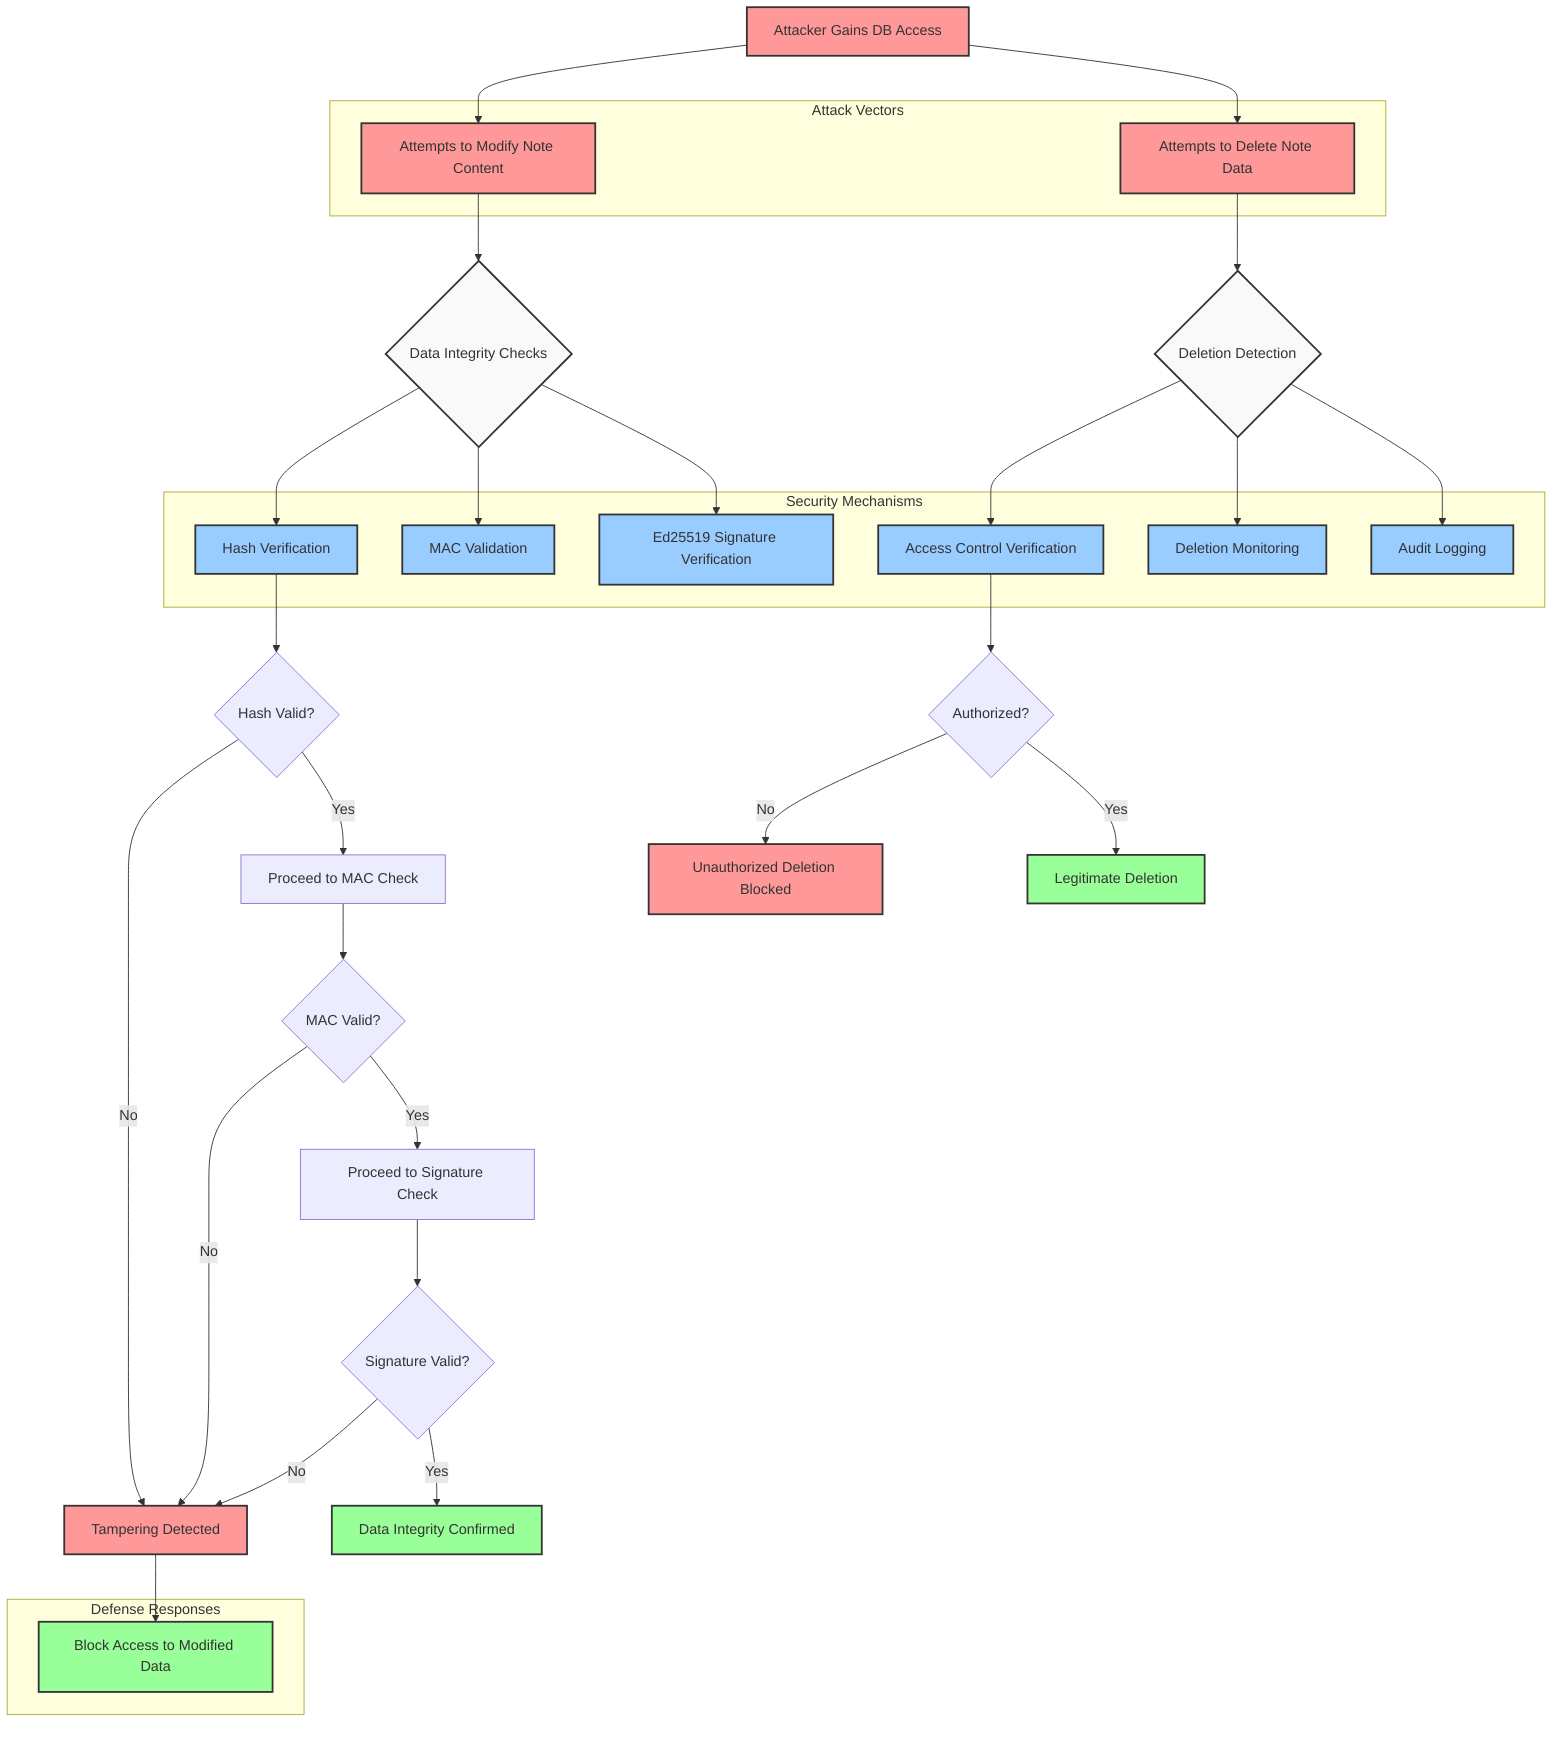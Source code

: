 flowchart TD
    A[Attacker Gains DB Access] --> B[Attempts to Modify Note Content]
    A --> C[Attempts to Delete Note Data]
    
    B --> D{Data Integrity Checks}
    D --> D1[Hash Verification]
    D --> D2[MAC Validation]
    D --> D3[Ed25519 Signature Verification]
    
    D1 --> E{Hash Valid?}
    E -- No --> F[Tampering Detected]
    E -- Yes --> G[Proceed to MAC Check]
    
    G --> H{MAC Valid?}
    H -- No --> F
    H -- Yes --> I[Proceed to Signature Check]
    
    I --> J{Signature Valid?}
    J -- No --> F
    J -- Yes --> K[Data Integrity Confirmed]
    
    C --> L{Deletion Detection}
    L --> L1[Access Control Verification]
    L --> L2[Deletion Monitoring]
    L --> L3[Audit Logging]
    
    L1 --> M{Authorized?}
    M -- No --> N[Unauthorized Deletion Blocked]
    M -- Yes --> O[Legitimate Deletion]
    
    F --> P[Block Access to Modified Data]
    
    subgraph "Security Mechanisms"
        D1
        D2
        D3
        L1
        L2
        L3
    end
    
    subgraph "Attack Vectors"
        B
        C
    end
    
    subgraph "Defense Responses"
        P
    end
    
    style A fill:#ff9999,stroke:#333,stroke-width:2px
    style B fill:#ff9999,stroke:#333,stroke-width:2px
    style C fill:#ff9999,stroke:#333,stroke-width:2px
    style F fill:#ff9999,stroke:#333,stroke-width:2px
    style N fill:#ff9999,stroke:#333,stroke-width:2px
    
    style D fill:#f9f9f9,stroke:#333,stroke-width:2px
    style L fill:#f9f9f9,stroke:#333,stroke-width:2px
    
    style D1 fill:#99ccff,stroke:#333,stroke-width:2px
    style D2 fill:#99ccff,stroke:#333,stroke-width:2px
    style D3 fill:#99ccff,stroke:#333,stroke-width:2px
    style L1 fill:#99ccff,stroke:#333,stroke-width:2px
    style L2 fill:#99ccff,stroke:#333,stroke-width:2px
    style L3 fill:#99ccff,stroke:#333,stroke-width:2px
    
    style P fill:#99ff99,stroke:#333,stroke-width:2px
    style K fill:#99ff99,stroke:#333,stroke-width:2px
    style O fill:#99ff99,stroke:#333,stroke-width:2px
